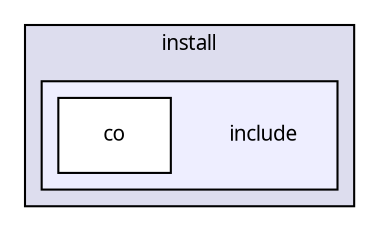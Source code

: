 digraph "include" {
  compound=true
  node [ fontsize="10", fontname="Sans"];
  edge [ labelfontsize="10", labelfontname="Sans"];
  subgraph clusterdir_e3a4aa6ae53c85312025264fe419cff9 {
    graph [ bgcolor="#ddddee", pencolor="black", label="install" fontname="Sans", fontsize="10", URL="dir_e3a4aa6ae53c85312025264fe419cff9.html"]
  subgraph clusterdir_5c761713bf5d0875d267b95dac50e2aa {
    graph [ bgcolor="#eeeeff", pencolor="black", label="" URL="dir_5c761713bf5d0875d267b95dac50e2aa.html"];
    dir_5c761713bf5d0875d267b95dac50e2aa [shape=plaintext label="include"];
    dir_92a5bfb72c56cb71217d537ddbe5e3a2 [shape=box label="co" color="black" fillcolor="white" style="filled" URL="dir_92a5bfb72c56cb71217d537ddbe5e3a2.html"];
  }
  }
}
